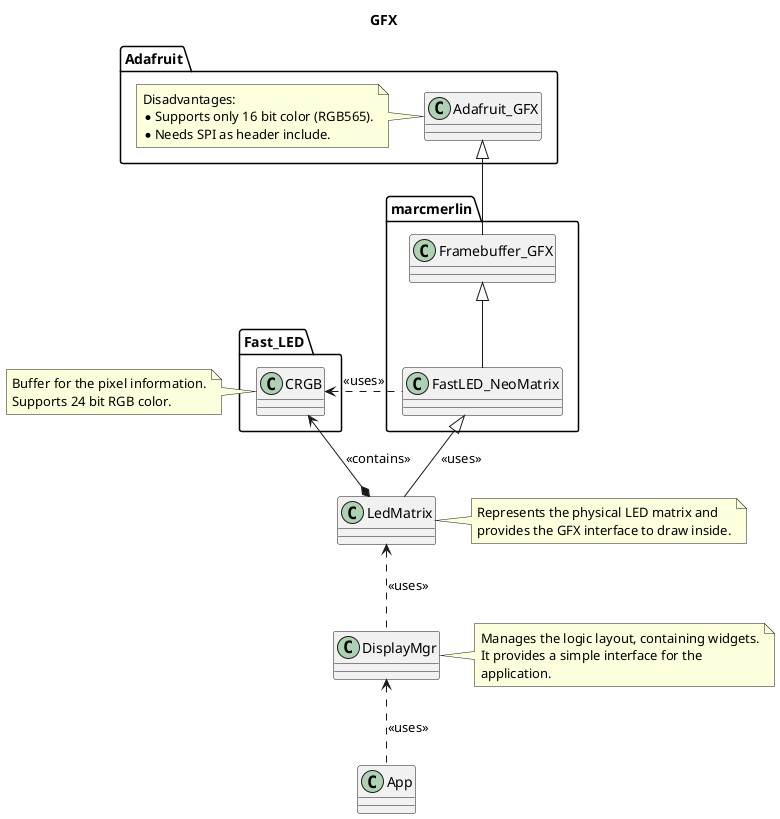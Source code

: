 @startuml

title GFX

package "marcmerlin" {
    class "FastLED_NeoMatrix" as neoMatrix
    class "Framebuffer_GFX" as frameBufferGfx
}

package "Fast_LED" {
    class "CRGB" as crgb
}

note left of crgb
    Buffer for the pixel information.
    Supports 24 bit RGB color.
end note

package "Adafruit" {
    class "Adafruit_GFX" as adafruitGfx

    note left of adafruitGfx
        Disadvantages:
        * Supports only 16 bit color (RGB565).
        * Needs SPI as header include.
    end note
}

adafruitGfx <|-- frameBufferGfx
frameBufferGfx <|-- neoMatrix
neoMatrix .l.> crgb: <<uses>>

class "LedMatrix" as ledMatrix

neoMatrix <|-- ledMatrix: <<uses>>
crgb <--* ledMatrix: <<contains>>

note right of ledMatrix
    Represents the physical LED matrix and
    provides the GFX interface to draw inside.
end note

class "DisplayMgr" as displayMgr

ledMatrix <.. displayMgr: <<uses>>

note right of displayMgr
    Manages the logic layout, containing widgets.
    It provides a simple interface for the
    application.
end note

class "App" as app

displayMgr <.. app: <<uses>>

@enduml